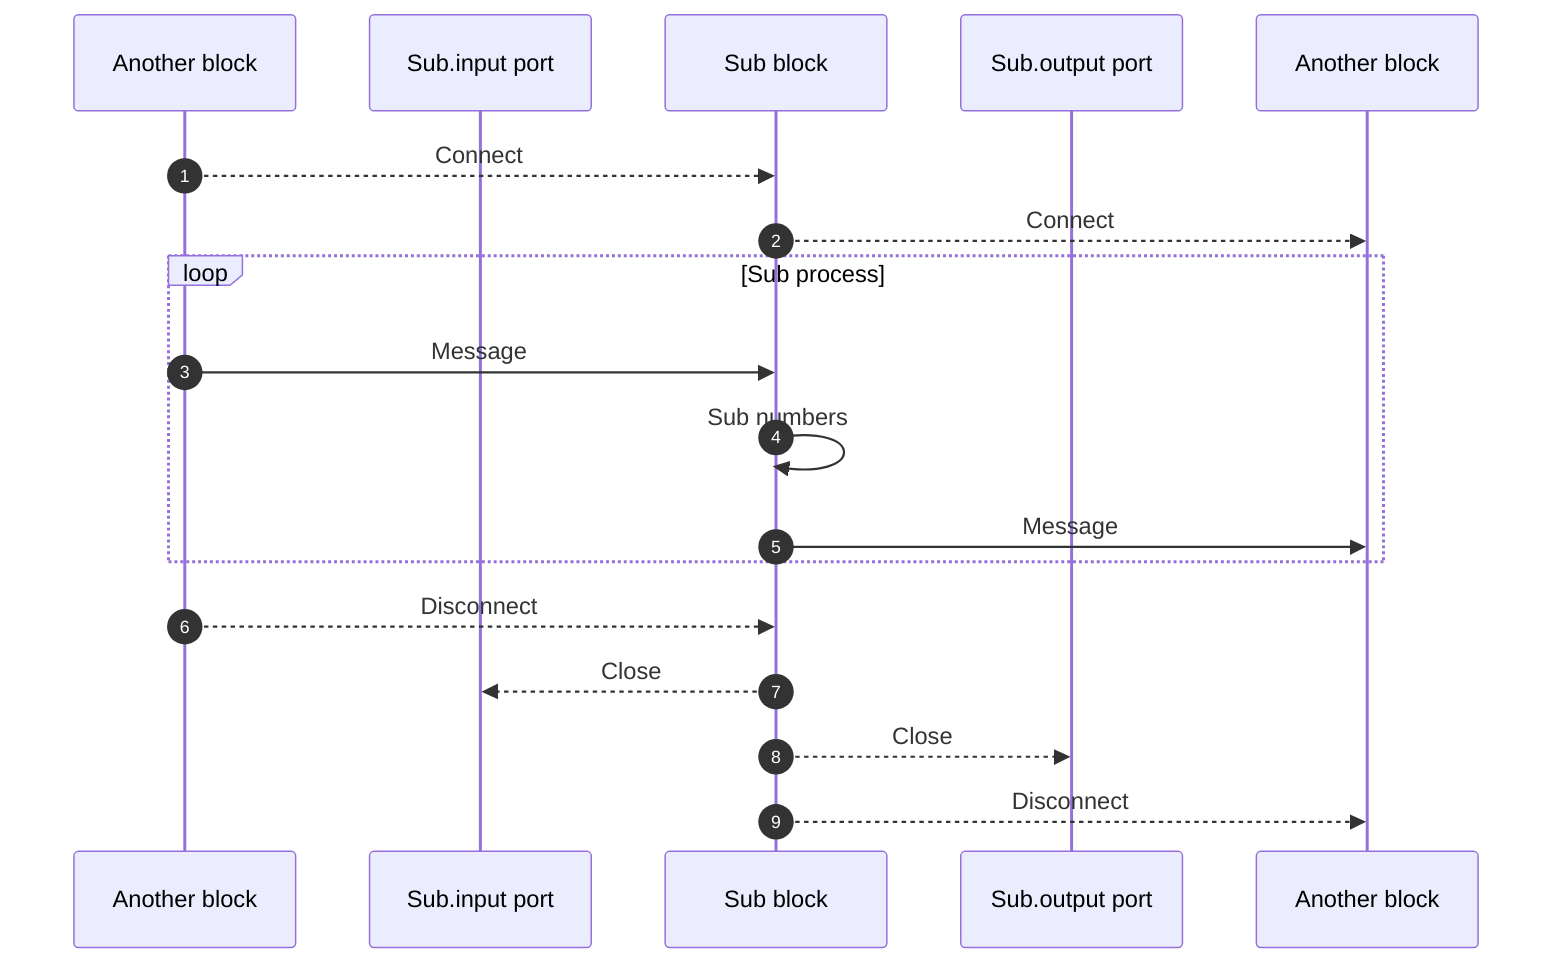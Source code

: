 sequenceDiagram
    autonumber
    participant BlockA as Another block
    participant Sub.input as Sub.input port
    participant Sub as Sub block
    participant Sub.output as Sub.output port
    participant BlockB as Another block

    BlockA-->>Sub: Connect
    Sub-->>BlockB: Connect

    loop Sub process
        BlockA->>Sub: Message
        Sub->>Sub: Sub numbers
        Sub->>BlockB: Message
    end

    BlockA-->>Sub: Disconnect
    Sub-->>Sub.input: Close
    Sub-->>Sub.output: Close
    Sub-->>BlockB: Disconnect